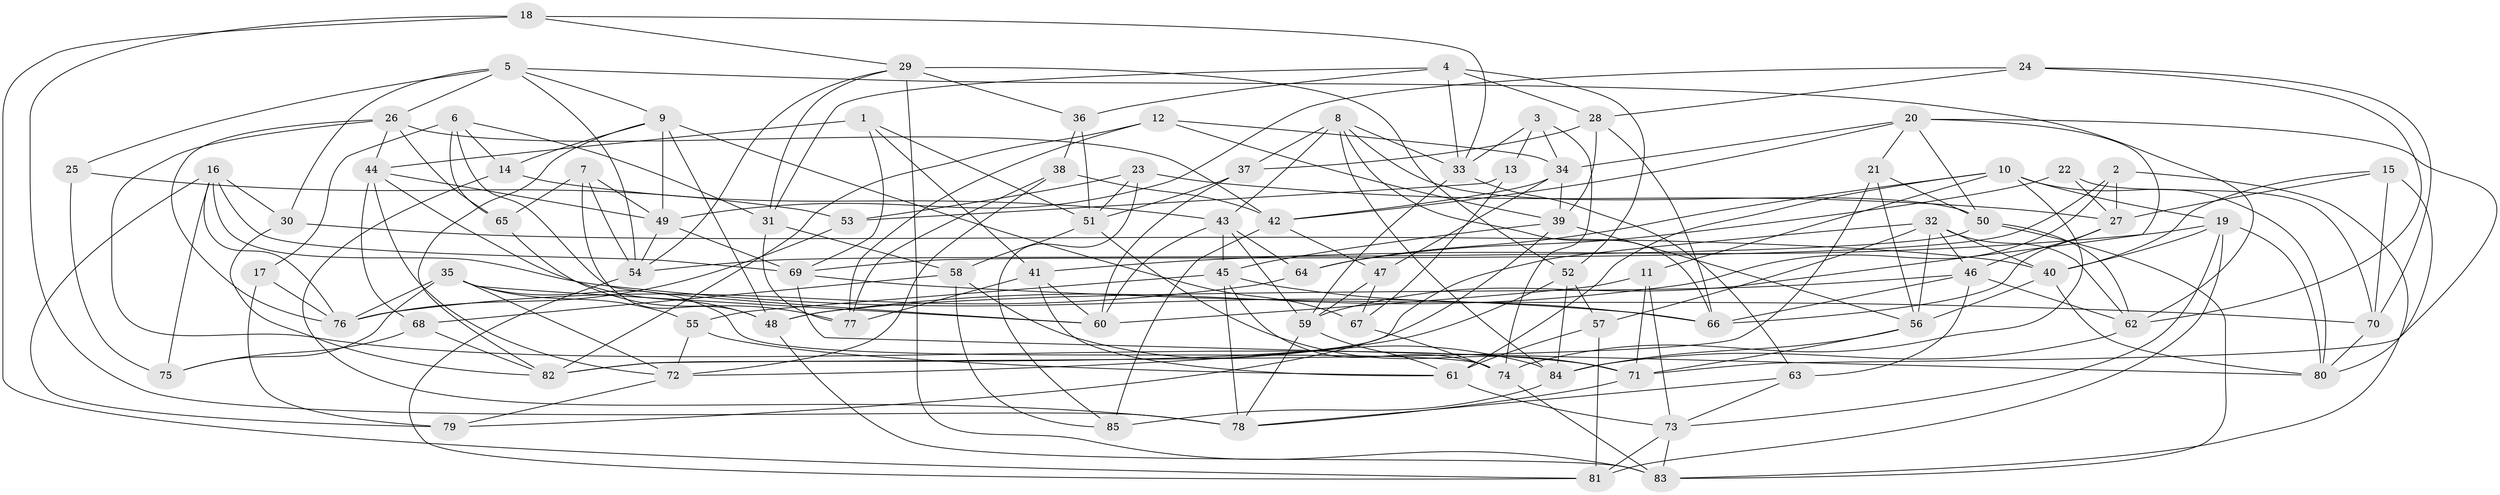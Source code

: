 // original degree distribution, {4: 1.0}
// Generated by graph-tools (version 1.1) at 2025/38/03/04/25 23:38:13]
// undirected, 85 vertices, 216 edges
graph export_dot {
  node [color=gray90,style=filled];
  1;
  2;
  3;
  4;
  5;
  6;
  7;
  8;
  9;
  10;
  11;
  12;
  13;
  14;
  15;
  16;
  17;
  18;
  19;
  20;
  21;
  22;
  23;
  24;
  25;
  26;
  27;
  28;
  29;
  30;
  31;
  32;
  33;
  34;
  35;
  36;
  37;
  38;
  39;
  40;
  41;
  42;
  43;
  44;
  45;
  46;
  47;
  48;
  49;
  50;
  51;
  52;
  53;
  54;
  55;
  56;
  57;
  58;
  59;
  60;
  61;
  62;
  63;
  64;
  65;
  66;
  67;
  68;
  69;
  70;
  71;
  72;
  73;
  74;
  75;
  76;
  77;
  78;
  79;
  80;
  81;
  82;
  83;
  84;
  85;
  1 -- 41 [weight=1.0];
  1 -- 44 [weight=1.0];
  1 -- 51 [weight=1.0];
  1 -- 69 [weight=1.0];
  2 -- 27 [weight=1.0];
  2 -- 48 [weight=1.0];
  2 -- 69 [weight=1.0];
  2 -- 83 [weight=1.0];
  3 -- 13 [weight=1.0];
  3 -- 33 [weight=1.0];
  3 -- 34 [weight=1.0];
  3 -- 74 [weight=1.0];
  4 -- 28 [weight=2.0];
  4 -- 31 [weight=1.0];
  4 -- 33 [weight=1.0];
  4 -- 36 [weight=1.0];
  4 -- 52 [weight=1.0];
  5 -- 9 [weight=1.0];
  5 -- 25 [weight=1.0];
  5 -- 26 [weight=1.0];
  5 -- 30 [weight=1.0];
  5 -- 54 [weight=1.0];
  5 -- 62 [weight=1.0];
  6 -- 14 [weight=1.0];
  6 -- 17 [weight=2.0];
  6 -- 31 [weight=1.0];
  6 -- 60 [weight=1.0];
  6 -- 65 [weight=1.0];
  7 -- 48 [weight=1.0];
  7 -- 49 [weight=1.0];
  7 -- 54 [weight=1.0];
  7 -- 65 [weight=1.0];
  8 -- 33 [weight=1.0];
  8 -- 37 [weight=1.0];
  8 -- 43 [weight=1.0];
  8 -- 50 [weight=1.0];
  8 -- 66 [weight=1.0];
  8 -- 84 [weight=1.0];
  9 -- 14 [weight=1.0];
  9 -- 48 [weight=1.0];
  9 -- 49 [weight=1.0];
  9 -- 67 [weight=1.0];
  9 -- 82 [weight=1.0];
  10 -- 11 [weight=1.0];
  10 -- 19 [weight=1.0];
  10 -- 61 [weight=1.0];
  10 -- 64 [weight=1.0];
  10 -- 74 [weight=1.0];
  10 -- 80 [weight=1.0];
  11 -- 60 [weight=1.0];
  11 -- 71 [weight=1.0];
  11 -- 73 [weight=1.0];
  12 -- 34 [weight=1.0];
  12 -- 39 [weight=1.0];
  12 -- 77 [weight=1.0];
  12 -- 82 [weight=1.0];
  13 -- 53 [weight=2.0];
  13 -- 67 [weight=1.0];
  14 -- 43 [weight=1.0];
  14 -- 78 [weight=1.0];
  15 -- 27 [weight=1.0];
  15 -- 40 [weight=1.0];
  15 -- 70 [weight=1.0];
  15 -- 80 [weight=1.0];
  16 -- 30 [weight=1.0];
  16 -- 66 [weight=1.0];
  16 -- 69 [weight=1.0];
  16 -- 75 [weight=1.0];
  16 -- 76 [weight=1.0];
  16 -- 79 [weight=1.0];
  17 -- 76 [weight=1.0];
  17 -- 79 [weight=1.0];
  18 -- 29 [weight=1.0];
  18 -- 33 [weight=1.0];
  18 -- 78 [weight=1.0];
  18 -- 81 [weight=1.0];
  19 -- 40 [weight=1.0];
  19 -- 41 [weight=1.0];
  19 -- 73 [weight=1.0];
  19 -- 80 [weight=1.0];
  19 -- 81 [weight=1.0];
  20 -- 21 [weight=1.0];
  20 -- 34 [weight=1.0];
  20 -- 42 [weight=1.0];
  20 -- 50 [weight=1.0];
  20 -- 59 [weight=1.0];
  20 -- 71 [weight=1.0];
  21 -- 50 [weight=1.0];
  21 -- 56 [weight=1.0];
  21 -- 82 [weight=1.0];
  22 -- 27 [weight=1.0];
  22 -- 64 [weight=1.0];
  22 -- 70 [weight=2.0];
  23 -- 27 [weight=1.0];
  23 -- 51 [weight=1.0];
  23 -- 53 [weight=1.0];
  23 -- 85 [weight=1.0];
  24 -- 28 [weight=1.0];
  24 -- 49 [weight=1.0];
  24 -- 62 [weight=1.0];
  24 -- 70 [weight=1.0];
  25 -- 53 [weight=2.0];
  25 -- 75 [weight=1.0];
  26 -- 42 [weight=1.0];
  26 -- 44 [weight=1.0];
  26 -- 65 [weight=1.0];
  26 -- 71 [weight=1.0];
  26 -- 76 [weight=1.0];
  27 -- 46 [weight=1.0];
  27 -- 66 [weight=1.0];
  28 -- 37 [weight=1.0];
  28 -- 39 [weight=1.0];
  28 -- 66 [weight=1.0];
  29 -- 31 [weight=1.0];
  29 -- 36 [weight=1.0];
  29 -- 52 [weight=1.0];
  29 -- 54 [weight=1.0];
  29 -- 83 [weight=1.0];
  30 -- 40 [weight=1.0];
  30 -- 82 [weight=1.0];
  31 -- 58 [weight=2.0];
  31 -- 77 [weight=1.0];
  32 -- 40 [weight=1.0];
  32 -- 46 [weight=1.0];
  32 -- 56 [weight=1.0];
  32 -- 57 [weight=1.0];
  32 -- 62 [weight=1.0];
  32 -- 82 [weight=1.0];
  33 -- 59 [weight=1.0];
  33 -- 63 [weight=1.0];
  34 -- 39 [weight=1.0];
  34 -- 42 [weight=1.0];
  34 -- 47 [weight=1.0];
  35 -- 55 [weight=1.0];
  35 -- 60 [weight=1.0];
  35 -- 72 [weight=1.0];
  35 -- 74 [weight=1.0];
  35 -- 75 [weight=1.0];
  35 -- 76 [weight=1.0];
  36 -- 38 [weight=1.0];
  36 -- 51 [weight=1.0];
  37 -- 51 [weight=1.0];
  37 -- 60 [weight=1.0];
  38 -- 42 [weight=1.0];
  38 -- 72 [weight=1.0];
  38 -- 77 [weight=1.0];
  39 -- 45 [weight=1.0];
  39 -- 56 [weight=1.0];
  39 -- 79 [weight=1.0];
  40 -- 56 [weight=1.0];
  40 -- 80 [weight=1.0];
  41 -- 60 [weight=1.0];
  41 -- 61 [weight=1.0];
  41 -- 77 [weight=2.0];
  42 -- 47 [weight=1.0];
  42 -- 85 [weight=1.0];
  43 -- 45 [weight=1.0];
  43 -- 59 [weight=1.0];
  43 -- 60 [weight=1.0];
  43 -- 64 [weight=1.0];
  44 -- 48 [weight=1.0];
  44 -- 49 [weight=1.0];
  44 -- 68 [weight=1.0];
  44 -- 72 [weight=1.0];
  45 -- 55 [weight=1.0];
  45 -- 66 [weight=1.0];
  45 -- 74 [weight=1.0];
  45 -- 78 [weight=1.0];
  46 -- 48 [weight=1.0];
  46 -- 62 [weight=1.0];
  46 -- 63 [weight=1.0];
  46 -- 66 [weight=1.0];
  47 -- 59 [weight=1.0];
  47 -- 67 [weight=1.0];
  48 -- 83 [weight=1.0];
  49 -- 54 [weight=1.0];
  49 -- 69 [weight=1.0];
  50 -- 54 [weight=1.0];
  50 -- 62 [weight=1.0];
  50 -- 83 [weight=1.0];
  51 -- 58 [weight=1.0];
  51 -- 71 [weight=1.0];
  52 -- 57 [weight=2.0];
  52 -- 72 [weight=1.0];
  52 -- 84 [weight=1.0];
  53 -- 76 [weight=1.0];
  54 -- 81 [weight=1.0];
  55 -- 61 [weight=1.0];
  55 -- 72 [weight=1.0];
  56 -- 71 [weight=1.0];
  56 -- 84 [weight=1.0];
  57 -- 61 [weight=1.0];
  57 -- 81 [weight=2.0];
  58 -- 68 [weight=1.0];
  58 -- 84 [weight=1.0];
  58 -- 85 [weight=1.0];
  59 -- 61 [weight=1.0];
  59 -- 78 [weight=1.0];
  61 -- 73 [weight=1.0];
  62 -- 84 [weight=1.0];
  63 -- 73 [weight=1.0];
  63 -- 78 [weight=1.0];
  64 -- 76 [weight=1.0];
  65 -- 77 [weight=1.0];
  67 -- 74 [weight=1.0];
  68 -- 75 [weight=1.0];
  68 -- 82 [weight=1.0];
  69 -- 70 [weight=1.0];
  69 -- 80 [weight=1.0];
  70 -- 80 [weight=1.0];
  71 -- 78 [weight=1.0];
  72 -- 79 [weight=1.0];
  73 -- 81 [weight=1.0];
  73 -- 83 [weight=1.0];
  74 -- 83 [weight=1.0];
  84 -- 85 [weight=1.0];
}
